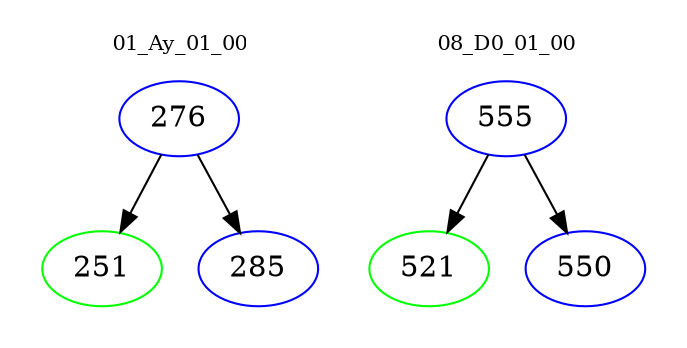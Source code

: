 digraph{
subgraph cluster_0 {
color = white
label = "01_Ay_01_00";
fontsize=10;
T0_276 [label="276", color="blue"]
T0_276 -> T0_251 [color="black"]
T0_251 [label="251", color="green"]
T0_276 -> T0_285 [color="black"]
T0_285 [label="285", color="blue"]
}
subgraph cluster_1 {
color = white
label = "08_D0_01_00";
fontsize=10;
T1_555 [label="555", color="blue"]
T1_555 -> T1_521 [color="black"]
T1_521 [label="521", color="green"]
T1_555 -> T1_550 [color="black"]
T1_550 [label="550", color="blue"]
}
}

